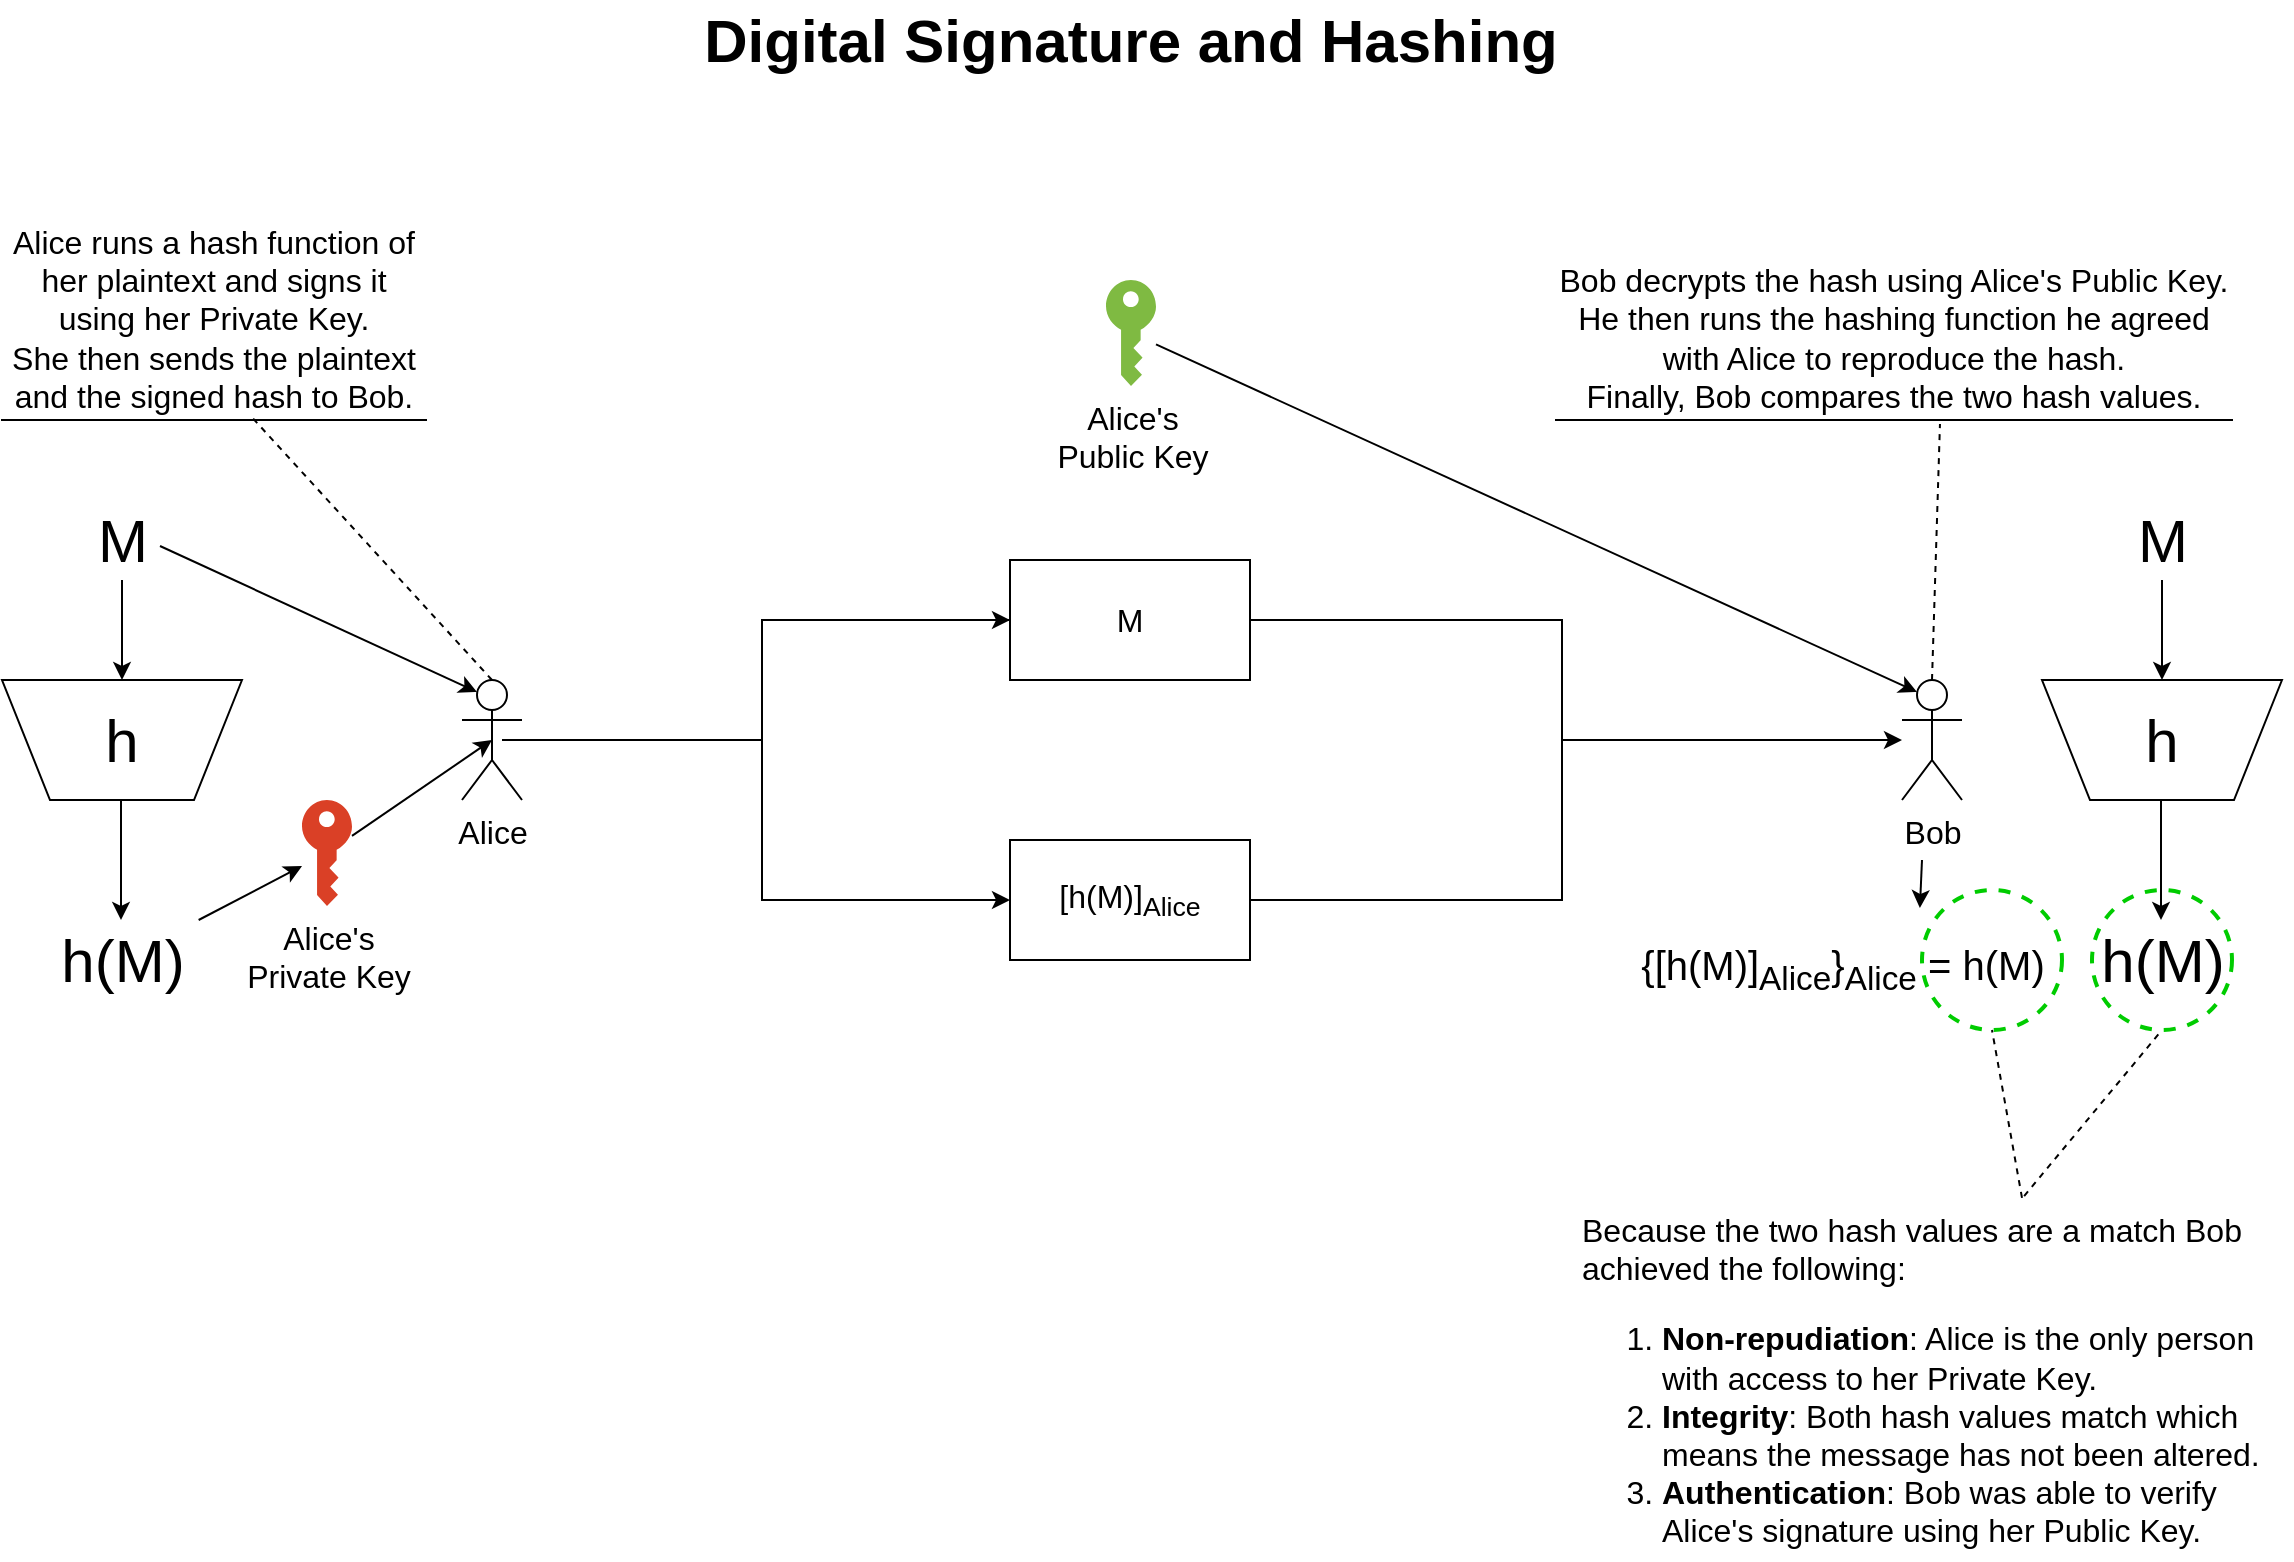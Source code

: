 <mxfile version="12.5.8" type="github">
  <diagram id="FFd1XqcRoBSRBbn-Ny9c" name="Page-1">
    <mxGraphModel dx="1422" dy="745" grid="1" gridSize="10" guides="1" tooltips="1" connect="1" arrows="1" fold="1" page="1" pageScale="1" pageWidth="1169" pageHeight="827" math="0" shadow="0">
      <root>
        <mxCell id="0"/>
        <mxCell id="1" parent="0"/>
        <mxCell id="fFfQomM4RcmljjM8Dg_y-1" value="Digital Signature and Hashing" style="text;html=1;align=center;verticalAlign=middle;resizable=0;points=[];autosize=1;fontSize=30;fontStyle=1" parent="1" vertex="1">
          <mxGeometry x="364" y="20" width="440" height="40" as="geometry"/>
        </mxCell>
        <mxCell id="IH-IT71rxQI0cDf8x-Qy-3" value="Alice" style="shape=umlActor;verticalLabelPosition=bottom;labelBackgroundColor=#ffffff;verticalAlign=top;html=1;outlineConnect=0;fontSize=16;" parent="1" vertex="1">
          <mxGeometry x="250" y="360" width="30" height="60" as="geometry"/>
        </mxCell>
        <mxCell id="IH-IT71rxQI0cDf8x-Qy-4" value="Bob" style="shape=umlActor;verticalLabelPosition=bottom;labelBackgroundColor=#ffffff;verticalAlign=top;html=1;outlineConnect=0;fontSize=16;" parent="1" vertex="1">
          <mxGeometry x="970" y="360" width="30" height="60" as="geometry"/>
        </mxCell>
        <mxCell id="IH-IT71rxQI0cDf8x-Qy-6" value="Alice&#39;s&lt;br style=&quot;font-size: 16px;&quot;&gt;Private Key" style="pointerEvents=1;shadow=0;dashed=0;html=1;strokeColor=none;labelPosition=center;verticalLabelPosition=bottom;verticalAlign=top;outlineConnect=0;align=center;shape=mxgraph.office.security.key_permissions;fillColor=#DA4026;fontSize=16;" parent="1" vertex="1">
          <mxGeometry x="170" y="420" width="25" height="53" as="geometry"/>
        </mxCell>
        <mxCell id="IH-IT71rxQI0cDf8x-Qy-7" value="Alice&#39;s&lt;br style=&quot;font-size: 16px;&quot;&gt;Public Key" style="pointerEvents=1;shadow=0;dashed=0;html=1;strokeColor=none;labelPosition=center;verticalLabelPosition=bottom;verticalAlign=top;outlineConnect=0;align=center;shape=mxgraph.office.security.key_permissions;fillColor=#7FBA42;fontSize=16;" parent="1" vertex="1">
          <mxGeometry x="572" y="160" width="25" height="53" as="geometry"/>
        </mxCell>
        <mxCell id="dRaCBSaMQyahMNqzz_hf-5" style="edgeStyle=orthogonalEdgeStyle;rounded=0;orthogonalLoop=1;jettySize=auto;html=1;fontSize=16;endArrow=none;endFill=0;" edge="1" parent="1" source="IH-IT71rxQI0cDf8x-Qy-9">
          <mxGeometry relative="1" as="geometry">
            <mxPoint x="270" y="390" as="targetPoint"/>
            <Array as="points">
              <mxPoint x="400" y="330"/>
              <mxPoint x="400" y="390"/>
            </Array>
          </mxGeometry>
        </mxCell>
        <mxCell id="dRaCBSaMQyahMNqzz_hf-7" style="edgeStyle=orthogonalEdgeStyle;rounded=0;orthogonalLoop=1;jettySize=auto;html=1;startArrow=none;startFill=0;endArrow=classic;endFill=1;fontSize=16;" edge="1" parent="1" source="IH-IT71rxQI0cDf8x-Qy-9" target="IH-IT71rxQI0cDf8x-Qy-4">
          <mxGeometry relative="1" as="geometry">
            <Array as="points">
              <mxPoint x="800" y="330"/>
              <mxPoint x="800" y="390"/>
            </Array>
          </mxGeometry>
        </mxCell>
        <mxCell id="IH-IT71rxQI0cDf8x-Qy-9" value="M" style="rounded=0;whiteSpace=wrap;html=1;fontSize=16;" parent="1" vertex="1">
          <mxGeometry x="524" y="300" width="120" height="60" as="geometry"/>
        </mxCell>
        <mxCell id="IH-IT71rxQI0cDf8x-Qy-12" value="" style="endArrow=classic;html=1;entryX=0.25;entryY=0.1;entryDx=0;entryDy=0;entryPerimeter=0;fontSize=16;" parent="1" source="IH-IT71rxQI0cDf8x-Qy-7" target="IH-IT71rxQI0cDf8x-Qy-4" edge="1">
          <mxGeometry width="50" height="50" relative="1" as="geometry">
            <mxPoint x="10" y="520" as="sourcePoint"/>
            <mxPoint x="60" y="470" as="targetPoint"/>
          </mxGeometry>
        </mxCell>
        <mxCell id="dRaCBSaMQyahMNqzz_hf-1" value="h" style="shape=trapezoid;perimeter=trapezoidPerimeter;whiteSpace=wrap;html=1;fontSize=30;direction=west;" vertex="1" parent="1">
          <mxGeometry x="20" y="360" width="120" height="60" as="geometry"/>
        </mxCell>
        <mxCell id="dRaCBSaMQyahMNqzz_hf-2" value="M" style="text;html=1;align=center;verticalAlign=middle;resizable=0;points=[];autosize=1;fontSize=30;" vertex="1" parent="1">
          <mxGeometry x="60" y="270" width="40" height="40" as="geometry"/>
        </mxCell>
        <mxCell id="dRaCBSaMQyahMNqzz_hf-3" value="h(M)" style="text;html=1;align=center;verticalAlign=middle;resizable=0;points=[];autosize=1;fontSize=30;" vertex="1" parent="1">
          <mxGeometry x="40" y="480" width="80" height="40" as="geometry"/>
        </mxCell>
        <mxCell id="dRaCBSaMQyahMNqzz_hf-6" style="edgeStyle=orthogonalEdgeStyle;rounded=0;orthogonalLoop=1;jettySize=auto;html=1;entryX=0;entryY=0.5;entryDx=0;entryDy=0;fontSize=16;endArrow=classic;endFill=1;startArrow=classic;startFill=1;" edge="1" parent="1" source="dRaCBSaMQyahMNqzz_hf-4" target="IH-IT71rxQI0cDf8x-Qy-9">
          <mxGeometry relative="1" as="geometry">
            <Array as="points">
              <mxPoint x="400" y="470"/>
              <mxPoint x="400" y="330"/>
            </Array>
          </mxGeometry>
        </mxCell>
        <mxCell id="dRaCBSaMQyahMNqzz_hf-8" style="edgeStyle=orthogonalEdgeStyle;rounded=0;orthogonalLoop=1;jettySize=auto;html=1;startArrow=none;startFill=0;endArrow=none;endFill=0;fontSize=16;exitX=1;exitY=0.5;exitDx=0;exitDy=0;entryX=1;entryY=0.5;entryDx=0;entryDy=0;" edge="1" parent="1" source="dRaCBSaMQyahMNqzz_hf-4" target="IH-IT71rxQI0cDf8x-Qy-9">
          <mxGeometry relative="1" as="geometry">
            <mxPoint x="680" y="350" as="targetPoint"/>
            <Array as="points">
              <mxPoint x="800" y="470"/>
              <mxPoint x="800" y="330"/>
            </Array>
          </mxGeometry>
        </mxCell>
        <mxCell id="dRaCBSaMQyahMNqzz_hf-4" value="[h(M)]&lt;sub&gt;Alice&lt;/sub&gt;" style="rounded=0;whiteSpace=wrap;html=1;fontSize=16;" vertex="1" parent="1">
          <mxGeometry x="524" y="440" width="120" height="60" as="geometry"/>
        </mxCell>
        <mxCell id="dRaCBSaMQyahMNqzz_hf-9" value="" style="endArrow=classic;html=1;fontSize=16;entryX=0.5;entryY=1;entryDx=0;entryDy=0;" edge="1" parent="1" source="dRaCBSaMQyahMNqzz_hf-2" target="dRaCBSaMQyahMNqzz_hf-1">
          <mxGeometry width="50" height="50" relative="1" as="geometry">
            <mxPoint x="20" y="570" as="sourcePoint"/>
            <mxPoint x="70" y="520" as="targetPoint"/>
          </mxGeometry>
        </mxCell>
        <mxCell id="dRaCBSaMQyahMNqzz_hf-10" value="" style="endArrow=classic;html=1;fontSize=16;entryX=0.5;entryY=1;entryDx=0;entryDy=0;" edge="1" parent="1">
          <mxGeometry width="50" height="50" relative="1" as="geometry">
            <mxPoint x="79.5" y="420" as="sourcePoint"/>
            <mxPoint x="79.5" y="480" as="targetPoint"/>
          </mxGeometry>
        </mxCell>
        <mxCell id="dRaCBSaMQyahMNqzz_hf-11" value="" style="endArrow=classic;html=1;fontSize=30;" edge="1" parent="1" source="dRaCBSaMQyahMNqzz_hf-3" target="IH-IT71rxQI0cDf8x-Qy-6">
          <mxGeometry width="50" height="50" relative="1" as="geometry">
            <mxPoint x="120" y="510" as="sourcePoint"/>
            <mxPoint x="170" y="460" as="targetPoint"/>
          </mxGeometry>
        </mxCell>
        <mxCell id="dRaCBSaMQyahMNqzz_hf-12" value="" style="endArrow=classic;html=1;fontSize=30;entryX=0.5;entryY=0.5;entryDx=0;entryDy=0;entryPerimeter=0;" edge="1" parent="1" source="IH-IT71rxQI0cDf8x-Qy-6" target="IH-IT71rxQI0cDf8x-Qy-3">
          <mxGeometry width="50" height="50" relative="1" as="geometry">
            <mxPoint x="195" y="390" as="sourcePoint"/>
            <mxPoint x="70" y="540" as="targetPoint"/>
          </mxGeometry>
        </mxCell>
        <mxCell id="dRaCBSaMQyahMNqzz_hf-13" value="" style="endArrow=classic;html=1;fontSize=30;exitX=0.975;exitY=0.575;exitDx=0;exitDy=0;exitPerimeter=0;entryX=0.25;entryY=0.1;entryDx=0;entryDy=0;entryPerimeter=0;" edge="1" parent="1" source="dRaCBSaMQyahMNqzz_hf-2" target="IH-IT71rxQI0cDf8x-Qy-3">
          <mxGeometry width="50" height="50" relative="1" as="geometry">
            <mxPoint x="157.5" y="320" as="sourcePoint"/>
            <mxPoint x="207.5" y="270" as="targetPoint"/>
          </mxGeometry>
        </mxCell>
        <mxCell id="dRaCBSaMQyahMNqzz_hf-14" value="h" style="shape=trapezoid;perimeter=trapezoidPerimeter;whiteSpace=wrap;html=1;fontSize=30;direction=west;" vertex="1" parent="1">
          <mxGeometry x="1040" y="360" width="120" height="60" as="geometry"/>
        </mxCell>
        <mxCell id="dRaCBSaMQyahMNqzz_hf-15" value="M" style="text;html=1;align=center;verticalAlign=middle;resizable=0;points=[];autosize=1;fontSize=30;" vertex="1" parent="1">
          <mxGeometry x="1080" y="270" width="40" height="40" as="geometry"/>
        </mxCell>
        <mxCell id="dRaCBSaMQyahMNqzz_hf-16" value="h(M)" style="text;html=1;align=center;verticalAlign=middle;resizable=0;points=[];autosize=1;fontSize=30;" vertex="1" parent="1">
          <mxGeometry x="1060" y="480" width="80" height="40" as="geometry"/>
        </mxCell>
        <mxCell id="dRaCBSaMQyahMNqzz_hf-17" value="" style="endArrow=classic;html=1;fontSize=16;entryX=0.5;entryY=1;entryDx=0;entryDy=0;" edge="1" parent="1" source="dRaCBSaMQyahMNqzz_hf-15" target="dRaCBSaMQyahMNqzz_hf-14">
          <mxGeometry width="50" height="50" relative="1" as="geometry">
            <mxPoint x="1040" y="570" as="sourcePoint"/>
            <mxPoint x="1090" y="520" as="targetPoint"/>
          </mxGeometry>
        </mxCell>
        <mxCell id="dRaCBSaMQyahMNqzz_hf-18" value="" style="endArrow=classic;html=1;fontSize=16;entryX=0.5;entryY=1;entryDx=0;entryDy=0;" edge="1" parent="1">
          <mxGeometry width="50" height="50" relative="1" as="geometry">
            <mxPoint x="1099.5" y="420" as="sourcePoint"/>
            <mxPoint x="1099.5" y="480" as="targetPoint"/>
          </mxGeometry>
        </mxCell>
        <mxCell id="dRaCBSaMQyahMNqzz_hf-19" value="&lt;font style=&quot;font-size: 20px&quot;&gt;{[h(M)]&lt;sub&gt;Alice&lt;/sub&gt;}&lt;sub&gt;Alice&lt;/sub&gt; = h(M)&lt;/font&gt;" style="text;html=1;align=center;verticalAlign=middle;resizable=0;points=[];autosize=1;fontSize=30;" vertex="1" parent="1">
          <mxGeometry x="830" y="475" width="220" height="50" as="geometry"/>
        </mxCell>
        <mxCell id="dRaCBSaMQyahMNqzz_hf-20" value="" style="ellipse;whiteSpace=wrap;html=1;aspect=fixed;fontSize=30;labelBackgroundColor=none;dashed=1;strokeWidth=2;fillColor=none;strokeColor=#00CC00;" vertex="1" parent="1">
          <mxGeometry x="1065" y="465" width="70" height="70" as="geometry"/>
        </mxCell>
        <mxCell id="dRaCBSaMQyahMNqzz_hf-21" value="" style="ellipse;whiteSpace=wrap;html=1;aspect=fixed;fontSize=30;labelBackgroundColor=none;dashed=1;strokeWidth=2;fillColor=none;strokeColor=#00CC00;" vertex="1" parent="1">
          <mxGeometry x="980" y="465" width="70" height="70" as="geometry"/>
        </mxCell>
        <mxCell id="dRaCBSaMQyahMNqzz_hf-22" value="" style="endArrow=classic;html=1;fontSize=30;entryX=0.677;entryY=-0.02;entryDx=0;entryDy=0;entryPerimeter=0;" edge="1" parent="1" target="dRaCBSaMQyahMNqzz_hf-19">
          <mxGeometry width="50" height="50" relative="1" as="geometry">
            <mxPoint x="980" y="450" as="sourcePoint"/>
            <mxPoint x="70" y="560" as="targetPoint"/>
          </mxGeometry>
        </mxCell>
        <mxCell id="dRaCBSaMQyahMNqzz_hf-23" value="Alice runs a hash function of her plaintext and signs it using her Private Key.&lt;br&gt;She then sends the plaintext and the signed hash to Bob." style="whiteSpace=wrap;html=1;shape=partialRectangle;top=0;left=0;bottom=1;right=0;points=[[0,1],[1,1]];strokeColor=#000000;fillColor=none;align=center;verticalAlign=bottom;routingCenterY=0.5;snapToPoint=1;container=1;recursiveResize=0;autosize=1;treeFolding=1;treeMoving=1;labelBackgroundColor=none;fontSize=16;" vertex="1" parent="1">
          <mxGeometry x="20" y="190" width="212" height="40" as="geometry"/>
        </mxCell>
        <mxCell id="dRaCBSaMQyahMNqzz_hf-25" value="" style="endArrow=none;dashed=1;html=1;fontSize=16;entryX=0.591;entryY=0.975;entryDx=0;entryDy=0;entryPerimeter=0;exitX=0.5;exitY=0;exitDx=0;exitDy=0;exitPerimeter=0;" edge="1" parent="1" source="IH-IT71rxQI0cDf8x-Qy-3" target="dRaCBSaMQyahMNqzz_hf-23">
          <mxGeometry width="50" height="50" relative="1" as="geometry">
            <mxPoint x="20" y="610" as="sourcePoint"/>
            <mxPoint x="70" y="560" as="targetPoint"/>
          </mxGeometry>
        </mxCell>
        <mxCell id="dRaCBSaMQyahMNqzz_hf-27" value="Bob decrypts the hash using Alice&#39;s Public Key.&lt;br&gt;He then runs the hashing function he agreed with Alice to reproduce the hash.&lt;br&gt;Finally, Bob compares the two hash values." style="whiteSpace=wrap;html=1;shape=partialRectangle;top=0;left=0;bottom=1;right=0;points=[[0,1],[1,1]];strokeColor=#000000;fillColor=none;align=center;verticalAlign=bottom;routingCenterY=0.5;snapToPoint=1;container=1;recursiveResize=0;autosize=1;treeFolding=1;treeMoving=1;labelBackgroundColor=none;fontSize=16;" vertex="1" parent="1">
          <mxGeometry x="797" y="170" width="338" height="60" as="geometry"/>
        </mxCell>
        <mxCell id="dRaCBSaMQyahMNqzz_hf-29" value="" style="endArrow=none;dashed=1;html=1;fontSize=16;entryX=0.568;entryY=1.033;entryDx=0;entryDy=0;entryPerimeter=0;exitX=0.5;exitY=0;exitDx=0;exitDy=0;exitPerimeter=0;" edge="1" parent="1" source="IH-IT71rxQI0cDf8x-Qy-4" target="dRaCBSaMQyahMNqzz_hf-27">
          <mxGeometry width="50" height="50" relative="1" as="geometry">
            <mxPoint x="20" y="610" as="sourcePoint"/>
            <mxPoint x="70" y="560" as="targetPoint"/>
          </mxGeometry>
        </mxCell>
        <mxCell id="dRaCBSaMQyahMNqzz_hf-31" value="&lt;p&gt;&lt;font style=&quot;font-size: 16px&quot;&gt;Because the two hash values are a match Bob achieved the following:&lt;/font&gt;&lt;/p&gt;&lt;p&gt;&lt;ol&gt;&lt;li&gt;&lt;b&gt;Non-repudiation&lt;/b&gt;: Alice is the only person with access to her Private Key.&lt;/li&gt;&lt;li&gt;&lt;b&gt;Integrity&lt;/b&gt;: Both hash values match which means the message has not been altered.&lt;/li&gt;&lt;li&gt;&lt;b&gt;Authentication&lt;/b&gt;: Bob was able to verify Alice&#39;s signature using her Public Key.&lt;/li&gt;&lt;/ol&gt;&lt;/p&gt;" style="text;html=1;strokeColor=none;fillColor=none;spacing=5;spacingTop=-20;whiteSpace=wrap;overflow=hidden;rounded=0;labelBackgroundColor=none;fontSize=16;" vertex="1" parent="1">
          <mxGeometry x="805" y="620" width="360" height="180" as="geometry"/>
        </mxCell>
        <mxCell id="dRaCBSaMQyahMNqzz_hf-32" value="" style="endArrow=none;dashed=1;html=1;fontSize=16;entryX=0.5;entryY=1;entryDx=0;entryDy=0;exitX=0.625;exitY=-0.006;exitDx=0;exitDy=0;exitPerimeter=0;" edge="1" parent="1" source="dRaCBSaMQyahMNqzz_hf-31" target="dRaCBSaMQyahMNqzz_hf-21">
          <mxGeometry width="50" height="50" relative="1" as="geometry">
            <mxPoint x="1015" y="630" as="sourcePoint"/>
            <mxPoint x="1065" y="580" as="targetPoint"/>
          </mxGeometry>
        </mxCell>
        <mxCell id="dRaCBSaMQyahMNqzz_hf-33" value="" style="endArrow=none;dashed=1;html=1;fontSize=16;entryX=0.5;entryY=1;entryDx=0;entryDy=0;exitX=0.628;exitY=-0.011;exitDx=0;exitDy=0;exitPerimeter=0;" edge="1" parent="1" source="dRaCBSaMQyahMNqzz_hf-31" target="dRaCBSaMQyahMNqzz_hf-20">
          <mxGeometry width="50" height="50" relative="1" as="geometry">
            <mxPoint x="1025" y="640" as="sourcePoint"/>
            <mxPoint x="1025" y="545" as="targetPoint"/>
          </mxGeometry>
        </mxCell>
      </root>
    </mxGraphModel>
  </diagram>
</mxfile>
